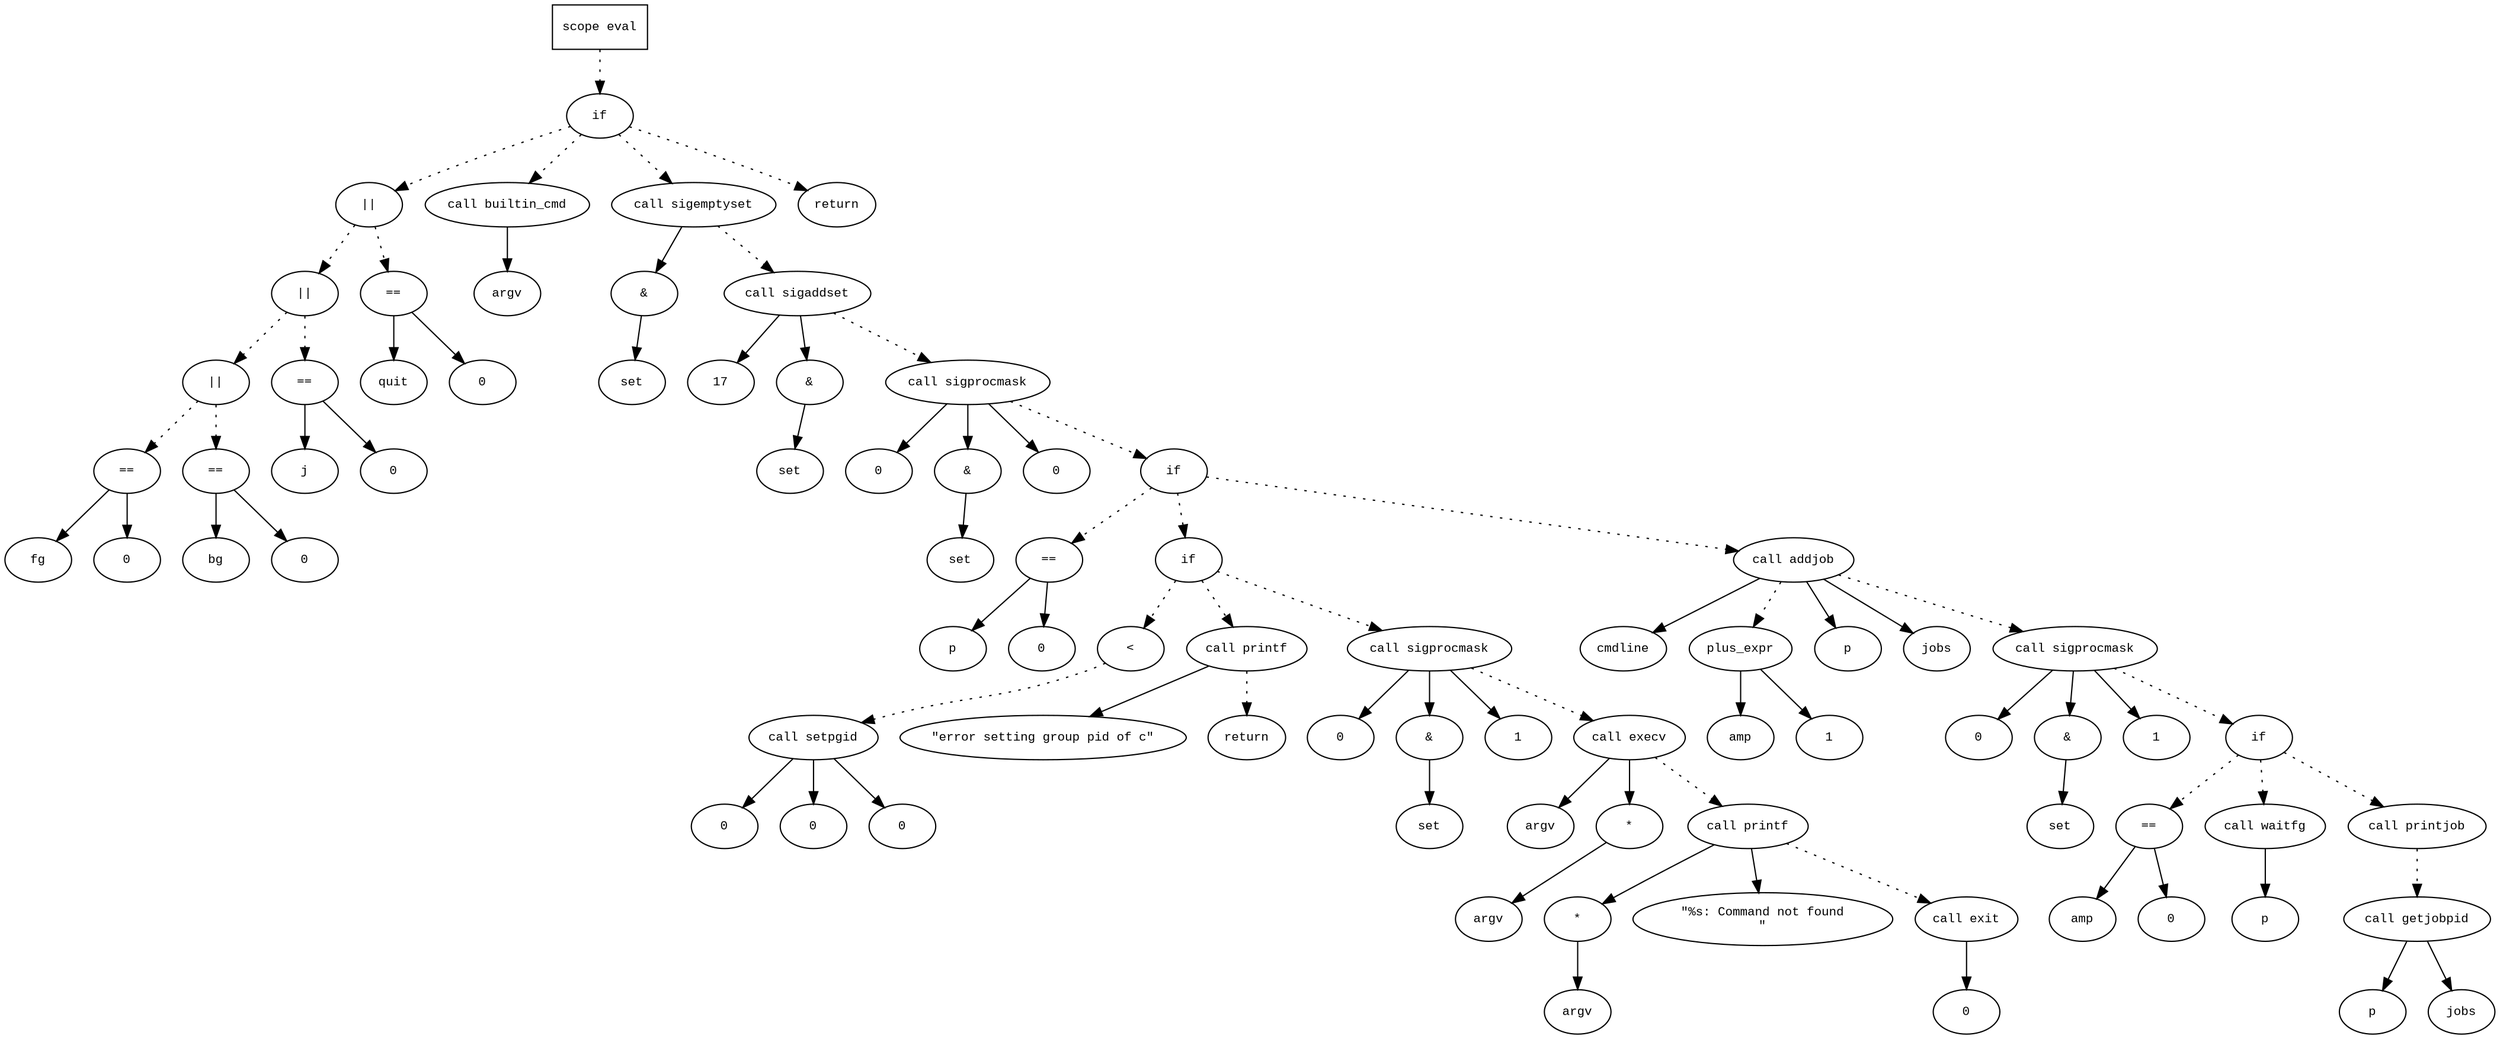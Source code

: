 digraph AST {
  graph [fontname="Times New Roman",fontsize=10];
  node  [fontname="Courier New",fontsize=10];
  edge  [fontname="Times New Roman",fontsize=10];

  node1 [label="scope eval",shape=box];
  node2 [label="if",shape=ellipse];
  node1 -> node2 [style=dotted];
  node3 [label="||",shape=ellipse];
  node4 [label="||",shape=ellipse];
  node5 [label="||",shape=ellipse];
  node6 [label="==",shape=ellipse];
  node7 [label="fg",shape=ellipse];
  node6 -> node7;
  node8 [label="0",shape=ellipse];
  node6 -> node8;
  node5 -> node6 [style=dotted];
  node9 [label="==",shape=ellipse];
  node10 [label="bg",shape=ellipse];
  node9 -> node10;
  node11 [label="0",shape=ellipse];
  node9 -> node11;
  node5 -> node9 [style=dotted];
  node4 -> node5 [style=dotted];
  node12 [label="==",shape=ellipse];
  node13 [label="j",shape=ellipse];
  node12 -> node13;
  node14 [label="0",shape=ellipse];
  node12 -> node14;
  node4 -> node12 [style=dotted];
  node3 -> node4 [style=dotted];
  node15 [label="==",shape=ellipse];
  node16 [label="quit",shape=ellipse];
  node15 -> node16;
  node17 [label="0",shape=ellipse];
  node15 -> node17;
  node3 -> node15 [style=dotted];
  node2 -> node3 [style=dotted];
  node18 [label="call builtin_cmd",shape=ellipse];
  node19 [label="argv",shape=ellipse];
  node18 -> node19;
  node2 -> node18 [style=dotted];
  node20 [label="call sigemptyset",shape=ellipse];
  node21 [label="&",shape=ellipse];
  node20 -> node21;
  node22 [label="set",shape=ellipse];
  node21 -> node22;
  node2 -> node20 [style=dotted];
  node23 [label="call sigaddset",shape=ellipse];
  node24 [label="17",shape=ellipse];
  node23 -> node24;
  node25 [label="&",shape=ellipse];
  node23 -> node25;
  node26 [label="set",shape=ellipse];
  node25 -> node26;
  node20 -> node23 [style=dotted];
  node27 [label="call sigprocmask",shape=ellipse];
  node28 [label="0",shape=ellipse];
  node27 -> node28;
  node29 [label="&",shape=ellipse];
  node27 -> node29;
  node30 [label="set",shape=ellipse];
  node29 -> node30;
  node31 [label="0",shape=ellipse];
  node27 -> node31;
  node23 -> node27 [style=dotted];
  node32 [label="if",shape=ellipse];
  node27 -> node32 [style=dotted];
  node33 [label="==",shape=ellipse];
  node34 [label="p",shape=ellipse];
  node33 -> node34;
  node35 [label="0",shape=ellipse];
  node33 -> node35;
  node32 -> node33 [style=dotted];
  node36 [label="if",shape=ellipse];
  node32 -> node36 [style=dotted];
  node37 [label="<",shape=ellipse];
  node38 [label="call setpgid",shape=ellipse];
  node39 [label="0",shape=ellipse];
  node38 -> node39;
  node40 [label="0",shape=ellipse];
  node38 -> node40;
  node37 -> node38 [style=dotted];
  node41 [label="0",shape=ellipse];
  node38 -> node41;
  node36 -> node37 [style=dotted];
  node42 [label="call printf",shape=ellipse];
  node43 [label="\"error setting group pid of c\"",shape=ellipse];
  node42 -> node43;
  node36 -> node42 [style=dotted];
  node44 [label="return",shape=ellipse];
  node42 -> node44 [style=dotted];
  node45 [label="call sigprocmask",shape=ellipse];
  node46 [label="0",shape=ellipse];
  node45 -> node46;
  node47 [label="&",shape=ellipse];
  node45 -> node47;
  node48 [label="set",shape=ellipse];
  node47 -> node48;
  node49 [label="1",shape=ellipse];
  node45 -> node49;
  node36 -> node45 [style=dotted];
  node50 [label="call execv",shape=ellipse];
  node51 [label="argv",shape=ellipse];
  node50 -> node51;
  node52 [label="*",shape=ellipse];
  node53 [label="argv",shape=ellipse];
  node52 -> node53;
  node50 -> node52;
  node45 -> node50 [style=dotted];
  node54 [label="call printf",shape=ellipse];
  node55 [label="*",shape=ellipse];
  node56 [label="argv",shape=ellipse];
  node55 -> node56;
  node54 -> node55;
  node57 [label="\"%s: Command not found
\"",shape=ellipse];
  node54 -> node57;
  node50 -> node54 [style=dotted];
  node58 [label="call exit",shape=ellipse];
  node59 [label="0",shape=ellipse];
  node58 -> node59;
  node54 -> node58 [style=dotted];
  node60 [label="call addjob",shape=ellipse];
  node61 [label="cmdline",shape=ellipse];
  node60 -> node61;
  node62 [label="plus_expr",shape=ellipse];
  node63 [label="amp",shape=ellipse];
  node62 -> node63;
  node64 [label="1",shape=ellipse];
  node62 -> node64;
  node60 -> node62 [style=dotted];
  node65 [label="p",shape=ellipse];
  node60 -> node65;
  node66 [label="jobs",shape=ellipse];
  node60 -> node66;
  node32 -> node60 [style=dotted];
  node67 [label="call sigprocmask",shape=ellipse];
  node68 [label="0",shape=ellipse];
  node67 -> node68;
  node69 [label="&",shape=ellipse];
  node67 -> node69;
  node70 [label="set",shape=ellipse];
  node69 -> node70;
  node71 [label="1",shape=ellipse];
  node67 -> node71;
  node60 -> node67 [style=dotted];
  node72 [label="if",shape=ellipse];
  node67 -> node72 [style=dotted];
  node73 [label="==",shape=ellipse];
  node74 [label="amp",shape=ellipse];
  node73 -> node74;
  node75 [label="0",shape=ellipse];
  node73 -> node75;
  node72 -> node73 [style=dotted];
  node76 [label="call waitfg",shape=ellipse];
  node77 [label="p",shape=ellipse];
  node76 -> node77;
  node72 -> node76 [style=dotted];
  node78 [label="call printjob",shape=ellipse];
  node79 [label="call getjobpid",shape=ellipse];
  node80 [label="p",shape=ellipse];
  node79 -> node80;
  node81 [label="jobs",shape=ellipse];
  node79 -> node81;
  node78 -> node79 [style=dotted];
  node72 -> node78 [style=dotted];
  node82 [label="return",shape=ellipse];
  node2 -> node82 [style=dotted];
} 